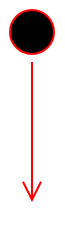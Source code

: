 <mxfile version="23.1.5" type="github">
  <diagram name="Page-1" id="BobhWS3V_nJsxUucMAqK">
    <mxGraphModel dx="744" dy="783" grid="1" gridSize="10" guides="1" tooltips="1" connect="1" arrows="1" fold="1" page="1" pageScale="1" pageWidth="827" pageHeight="1169" math="0" shadow="0">
      <root>
        <mxCell id="0" />
        <mxCell id="1" parent="0" />
        <mxCell id="s3wXGM1J8-yaSzXXuMQC-1" value="" style="ellipse;html=1;shape=startState;fillColor=#000000;strokeColor=#ff0000;" vertex="1" parent="1">
          <mxGeometry x="300" y="190" width="30" height="30" as="geometry" />
        </mxCell>
        <mxCell id="s3wXGM1J8-yaSzXXuMQC-2" value="" style="edgeStyle=orthogonalEdgeStyle;html=1;verticalAlign=bottom;endArrow=open;endSize=8;strokeColor=#ff0000;rounded=0;" edge="1" source="s3wXGM1J8-yaSzXXuMQC-1" parent="1">
          <mxGeometry relative="1" as="geometry">
            <mxPoint x="315" y="290" as="targetPoint" />
          </mxGeometry>
        </mxCell>
      </root>
    </mxGraphModel>
  </diagram>
</mxfile>
